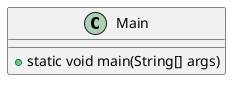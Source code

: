 @startuml

' ******************
' Classes
' ******************

class Main {
    + static void main(String[] args)
}

' ******************
' Abstract Classes
' ******************



' ******************
' Interfaces
' ******************



' ******************
' Enums
' ******************



' ******************
' Relations
' ******************


@enduml